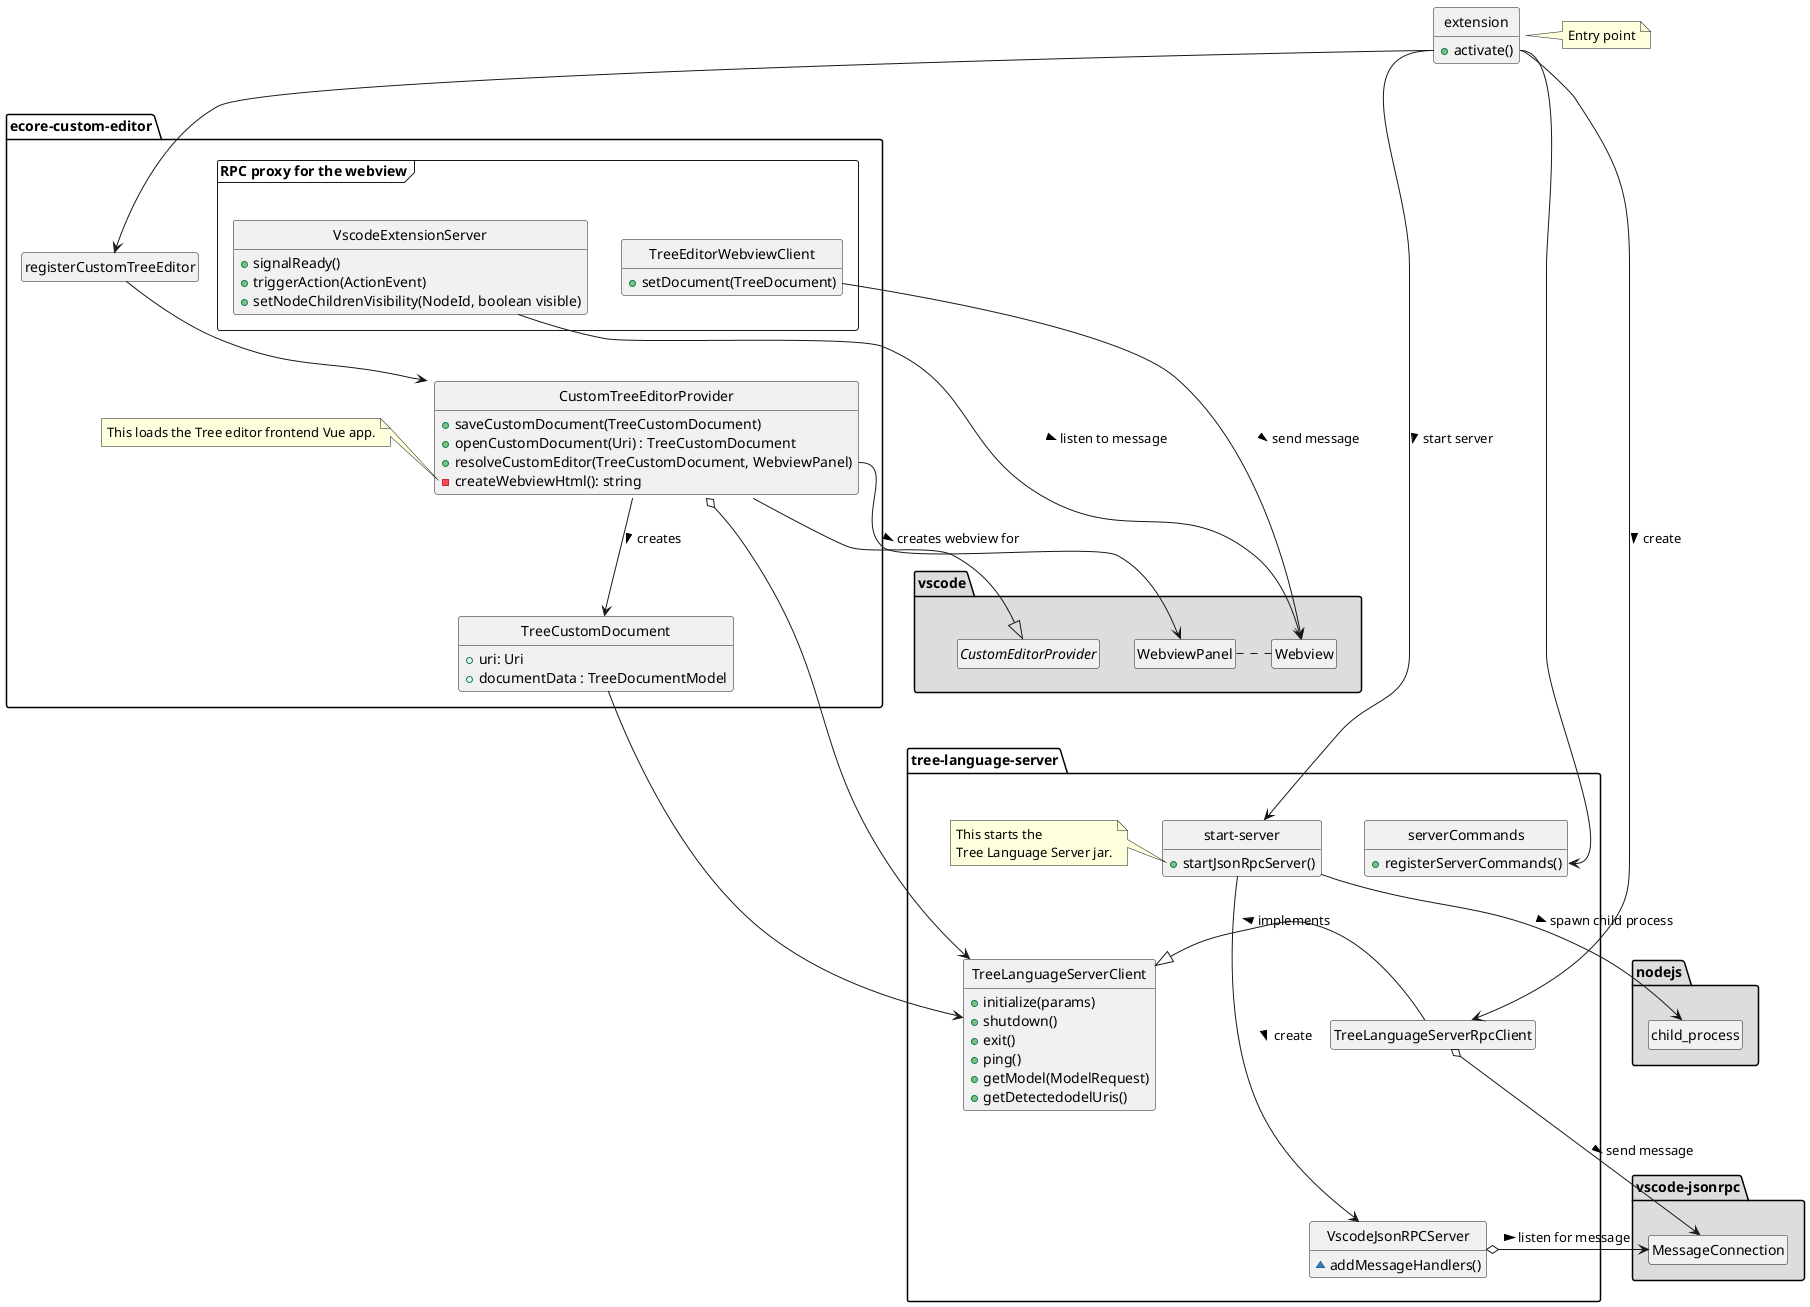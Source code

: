 @startuml Tree_Editor_Extension_code
hide empty members
hide circle

class extension {
  + activate()
}

note right of extension : Entry point

package "tree-language-server" {
  class TreeLanguageServerRpcClient

  class "start-server" as startServer

  class serverCommands {
    + registerServerCommands()
  }

  class "start-server" as startServer {
    + startJsonRpcServer()
  }

  note left of startServer::startJsonRpcServer
    This starts the
    Tree Language Server jar.
  end note


  class TreeLanguageServerClient {
    + initialize(params)
    + shutdown()
    + exit()
    + ping()
    + getModel(ModelRequest)
    + getDetectedodelUris()
  }

  class VscodeJsonRPCServer {
    ~ addMessageHandlers()
  }

  startServer --> VscodeJsonRPCServer : create >
  TreeLanguageServerClient <|- TreeLanguageServerRpcClient  : implements <
  TreeLanguageServerRpcClient -[hidden]u- startServer
  VscodeJsonRPCServer -[hidden]u- TreeLanguageServerRpcClient
}

package "ecore-custom-editor" {
  class registerCustomTreeEditor

  class TreeCustomDocument {
    + uri: Uri
    + documentData : TreeDocumentModel
  }

  class CustomTreeEditorProvider {
    + saveCustomDocument(TreeCustomDocument)
    + openCustomDocument(Uri) : TreeCustomDocument
    + resolveCustomEditor(TreeCustomDocument, WebviewPanel)
    - createWebviewHtml(): string
  }

  note left of CustomTreeEditorProvider::createWebviewHtml
    This loads the Tree editor frontend Vue app.
  end note

  frame "RPC proxy for the webview" {
    class TreeEditorWebviewClient {
      + setDocument(TreeDocument)
    }

    class VscodeExtensionServer {
      + signalReady()
      + triggerAction(ActionEvent)
      + setNodeChildrenVisibility(NodeId, boolean visible)
    }
  }

  CustomTreeEditorProvider --> TreeCustomDocument : creates >
  registerCustomTreeEditor --> CustomTreeEditorProvider
}

package nodejs #DDDDDD {
  class "child_process" as childProcess
}

package vscode #DDDDDD {
  interface CustomEditorProvider
  class WebviewPanel
  class Webview

  WebviewPanel . Webview
}

package vscode-jsonrpc as vscodeJsonrpc #DDDDDD {
  class MessageConnection
}


extension::activate --> serverCommands::registerServerCommands
extension::activate --> registerCustomTreeEditor
extension::activate --> TreeLanguageServerRpcClient : create >
extension::activate --> startServer : start server >

VscodeJsonRPCServer o-> MessageConnection : listen for message >
TreeLanguageServerRpcClient o--> MessageConnection : send message >

CustomTreeEditorProvider --|> CustomEditorProvider
CustomTreeEditorProvider o--> TreeLanguageServerClient

CustomTreeEditorProvider::resolveCustomEditor -> WebviewPanel : creates webview for >

TreeEditorWebviewClient --> Webview : send message >
VscodeExtensionServer --> Webview : listen to message >

TreeCustomDocument --> TreeLanguageServerClient

startServer --> childProcess : spawn child process >

vscode -[hidden]- "tree-language-server"

@enduml